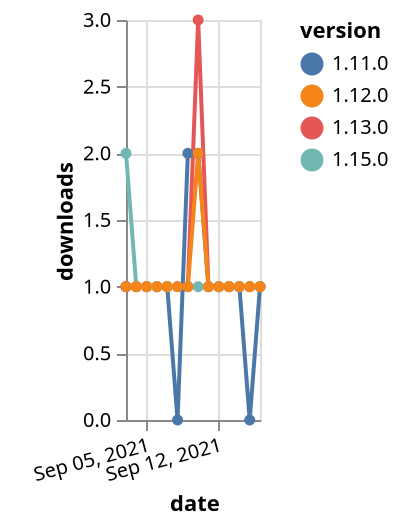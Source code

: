 {"$schema": "https://vega.github.io/schema/vega-lite/v5.json", "description": "A simple bar chart with embedded data.", "data": {"values": [{"date": "2021-09-03", "total": 215, "delta": 1, "version": "1.11.0"}, {"date": "2021-09-04", "total": 216, "delta": 1, "version": "1.11.0"}, {"date": "2021-09-05", "total": 217, "delta": 1, "version": "1.11.0"}, {"date": "2021-09-06", "total": 218, "delta": 1, "version": "1.11.0"}, {"date": "2021-09-07", "total": 219, "delta": 1, "version": "1.11.0"}, {"date": "2021-09-08", "total": 219, "delta": 0, "version": "1.11.0"}, {"date": "2021-09-09", "total": 221, "delta": 2, "version": "1.11.0"}, {"date": "2021-09-10", "total": 223, "delta": 2, "version": "1.11.0"}, {"date": "2021-09-11", "total": 224, "delta": 1, "version": "1.11.0"}, {"date": "2021-09-12", "total": 225, "delta": 1, "version": "1.11.0"}, {"date": "2021-09-13", "total": 226, "delta": 1, "version": "1.11.0"}, {"date": "2021-09-14", "total": 227, "delta": 1, "version": "1.11.0"}, {"date": "2021-09-15", "total": 227, "delta": 0, "version": "1.11.0"}, {"date": "2021-09-16", "total": 228, "delta": 1, "version": "1.11.0"}, {"date": "2021-09-03", "total": 284, "delta": 1, "version": "1.13.0"}, {"date": "2021-09-04", "total": 285, "delta": 1, "version": "1.13.0"}, {"date": "2021-09-05", "total": 286, "delta": 1, "version": "1.13.0"}, {"date": "2021-09-06", "total": 287, "delta": 1, "version": "1.13.0"}, {"date": "2021-09-07", "total": 288, "delta": 1, "version": "1.13.0"}, {"date": "2021-09-08", "total": 289, "delta": 1, "version": "1.13.0"}, {"date": "2021-09-09", "total": 290, "delta": 1, "version": "1.13.0"}, {"date": "2021-09-10", "total": 293, "delta": 3, "version": "1.13.0"}, {"date": "2021-09-11", "total": 294, "delta": 1, "version": "1.13.0"}, {"date": "2021-09-12", "total": 295, "delta": 1, "version": "1.13.0"}, {"date": "2021-09-13", "total": 296, "delta": 1, "version": "1.13.0"}, {"date": "2021-09-14", "total": 297, "delta": 1, "version": "1.13.0"}, {"date": "2021-09-15", "total": 298, "delta": 1, "version": "1.13.0"}, {"date": "2021-09-16", "total": 299, "delta": 1, "version": "1.13.0"}, {"date": "2021-09-03", "total": 112, "delta": 2, "version": "1.15.0"}, {"date": "2021-09-04", "total": 113, "delta": 1, "version": "1.15.0"}, {"date": "2021-09-05", "total": 114, "delta": 1, "version": "1.15.0"}, {"date": "2021-09-06", "total": 115, "delta": 1, "version": "1.15.0"}, {"date": "2021-09-07", "total": 116, "delta": 1, "version": "1.15.0"}, {"date": "2021-09-08", "total": 117, "delta": 1, "version": "1.15.0"}, {"date": "2021-09-09", "total": 118, "delta": 1, "version": "1.15.0"}, {"date": "2021-09-10", "total": 119, "delta": 1, "version": "1.15.0"}, {"date": "2021-09-11", "total": 120, "delta": 1, "version": "1.15.0"}, {"date": "2021-09-12", "total": 121, "delta": 1, "version": "1.15.0"}, {"date": "2021-09-13", "total": 122, "delta": 1, "version": "1.15.0"}, {"date": "2021-09-14", "total": 123, "delta": 1, "version": "1.15.0"}, {"date": "2021-09-15", "total": 124, "delta": 1, "version": "1.15.0"}, {"date": "2021-09-16", "total": 125, "delta": 1, "version": "1.15.0"}, {"date": "2021-09-03", "total": 174, "delta": 1, "version": "1.12.0"}, {"date": "2021-09-04", "total": 175, "delta": 1, "version": "1.12.0"}, {"date": "2021-09-05", "total": 176, "delta": 1, "version": "1.12.0"}, {"date": "2021-09-06", "total": 177, "delta": 1, "version": "1.12.0"}, {"date": "2021-09-07", "total": 178, "delta": 1, "version": "1.12.0"}, {"date": "2021-09-08", "total": 179, "delta": 1, "version": "1.12.0"}, {"date": "2021-09-09", "total": 180, "delta": 1, "version": "1.12.0"}, {"date": "2021-09-10", "total": 182, "delta": 2, "version": "1.12.0"}, {"date": "2021-09-11", "total": 183, "delta": 1, "version": "1.12.0"}, {"date": "2021-09-12", "total": 184, "delta": 1, "version": "1.12.0"}, {"date": "2021-09-13", "total": 185, "delta": 1, "version": "1.12.0"}, {"date": "2021-09-14", "total": 186, "delta": 1, "version": "1.12.0"}, {"date": "2021-09-15", "total": 187, "delta": 1, "version": "1.12.0"}, {"date": "2021-09-16", "total": 188, "delta": 1, "version": "1.12.0"}]}, "width": "container", "mark": {"type": "line", "point": {"filled": true}}, "encoding": {"x": {"field": "date", "type": "temporal", "timeUnit": "yearmonthdate", "title": "date", "axis": {"labelAngle": -15}}, "y": {"field": "delta", "type": "quantitative", "title": "downloads"}, "color": {"field": "version", "type": "nominal"}, "tooltip": {"field": "delta"}}}